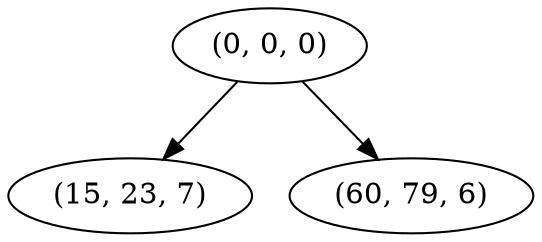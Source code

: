 digraph tree {
    "(0, 0, 0)";
    "(15, 23, 7)";
    "(60, 79, 6)";
    "(0, 0, 0)" -> "(15, 23, 7)";
    "(0, 0, 0)" -> "(60, 79, 6)";
}
